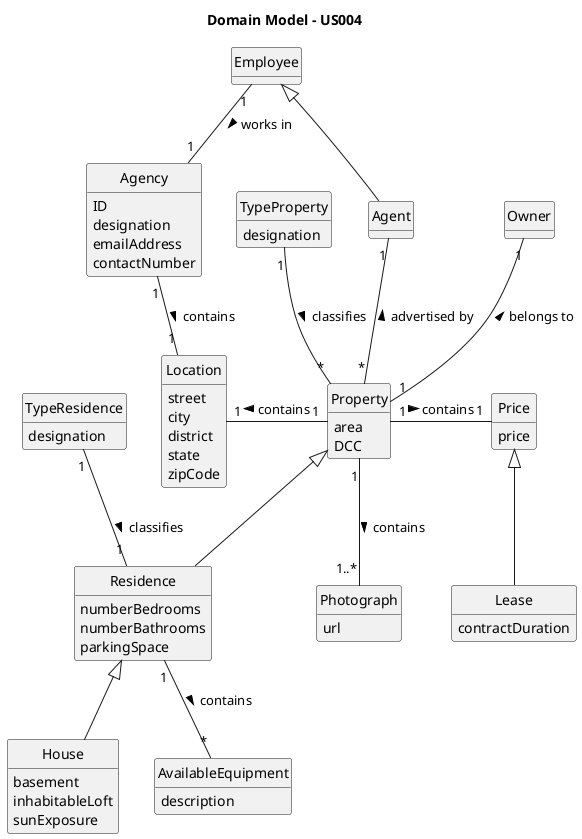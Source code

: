 @startuml
skinparam monochrome true
skinparam packageStyle rectangle
skinparam shadowing false

'left to right direction

skinparam classAttributeIconSize 0

hide circle
hide methods

title Domain Model - US004

class Property {
    area
    DCC
}

class Photograph{
    url
}

class Lease extends Price{
    contractDuration
}

class Price {
    price
}

class Residence extends Property{
    numberBedrooms
    numberBathrooms
    parkingSpace

}

class Location{
    street
    city
    district
    state
    zipCode
}

class TypeResidence{
    designation
}

class TypeProperty{
    designation
}

class House extends Residence{
    basement
    inhabitableLoft
    sunExposure
}

class AvailableEquipment{
    description
}

class Agent extends Employee{}

class Agency {
    ID
    designation
    emailAddress
    contactNumber
}
class Employee{}
class Owner {
}


Employee "1" -- "1" Agency: works in  >
Agency "1" -- "1" Location : contains >
TypeProperty "1" -- "*" Property : classifies >
Price "1" -left- "1" Property : contains <
Property "1" -up- "1" Owner : belongs to >
Agent "1" -down- "*" Property : < advertised by
Photograph "1..*" -up- "1" Property : contains <
Location "1" -right- "1" Property : contains <
Residence "1" -- "*" AvailableEquipment : contains >
TypeResidence "1" -- "1" Residence: classifies >

@enduml